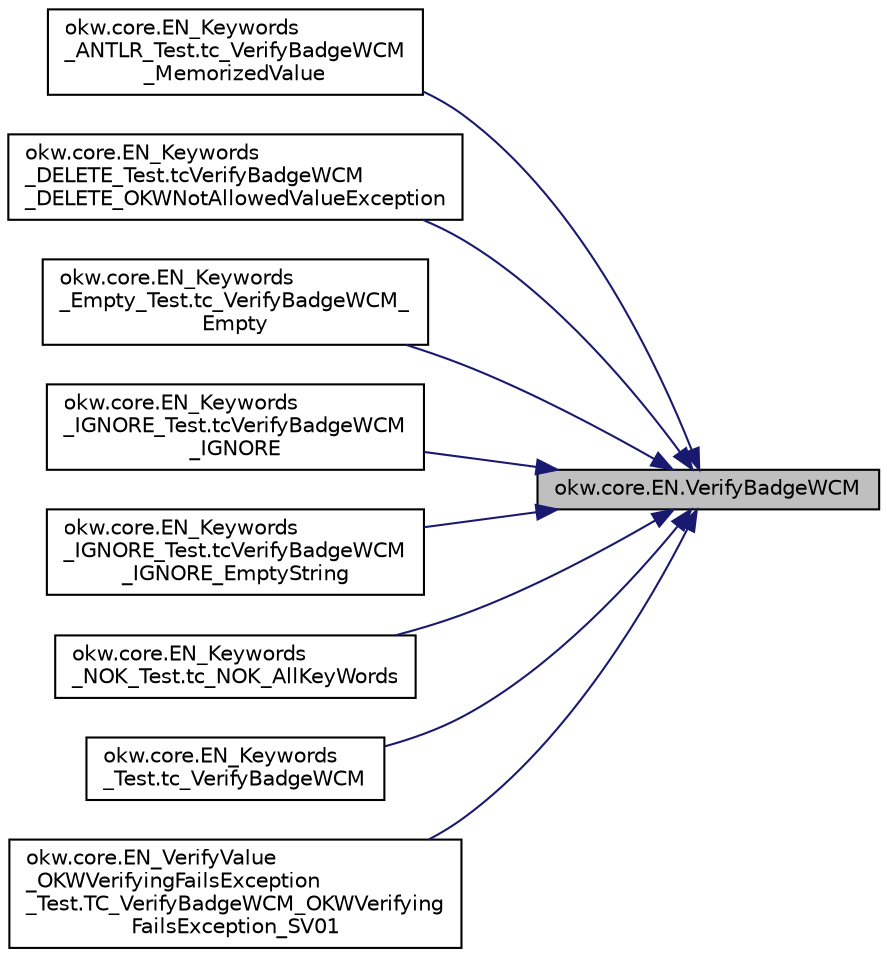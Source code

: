 digraph "okw.core.EN.VerifyBadgeWCM"
{
 // INTERACTIVE_SVG=YES
 // LATEX_PDF_SIZE
  edge [fontname="Helvetica",fontsize="10",labelfontname="Helvetica",labelfontsize="10"];
  node [fontname="Helvetica",fontsize="10",shape=record];
  rankdir="RL";
  Node3267 [label="okw.core.EN.VerifyBadgeWCM",height=0.2,width=0.4,color="black", fillcolor="grey75", style="filled", fontcolor="black",tooltip="Überprüft den Badge des Objektes ."];
  Node3267 -> Node3268 [dir="back",color="midnightblue",fontsize="10",style="solid",fontname="Helvetica"];
  Node3268 [label="okw.core.EN_Keywords\l_ANTLR_Test.tc_VerifyBadgeWCM\l_MemorizedValue",height=0.2,width=0.4,color="black", fillcolor="white", style="filled",URL="$classokw_1_1core_1_1_e_n___keywords___a_n_t_l_r___test.html#a7d329edd842b7eca070338752f1058a3",tooltip=" "];
  Node3267 -> Node3269 [dir="back",color="midnightblue",fontsize="10",style="solid",fontname="Helvetica"];
  Node3269 [label="okw.core.EN_Keywords\l_DELETE_Test.tcVerifyBadgeWCM\l_DELETE_OKWNotAllowedValueException",height=0.2,width=0.4,color="black", fillcolor="white", style="filled",URL="$classokw_1_1core_1_1_e_n___keywords___d_e_l_e_t_e___test.html#aa182f596d7ca9c9c9d4363423d19542d",tooltip="Kurzbeschreibung."];
  Node3267 -> Node3270 [dir="back",color="midnightblue",fontsize="10",style="solid",fontname="Helvetica"];
  Node3270 [label="okw.core.EN_Keywords\l_Empty_Test.tc_VerifyBadgeWCM_\lEmpty",height=0.2,width=0.4,color="black", fillcolor="white", style="filled",URL="$classokw_1_1core_1_1_e_n___keywords___empty___test.html#ade9b2bfad59ad12113ab8474ce2b266e",tooltip="Prüft \"${EMPTY}\" für das Schlüsslewort VerifyBadge(string,string)"];
  Node3267 -> Node3271 [dir="back",color="midnightblue",fontsize="10",style="solid",fontname="Helvetica"];
  Node3271 [label="okw.core.EN_Keywords\l_IGNORE_Test.tcVerifyBadgeWCM\l_IGNORE",height=0.2,width=0.4,color="black", fillcolor="white", style="filled",URL="$classokw_1_1core_1_1_e_n___keywords___i_g_n_o_r_e___test.html#a466d6e699fc30ddf852e74e64206e1ed",tooltip=" "];
  Node3267 -> Node3272 [dir="back",color="midnightblue",fontsize="10",style="solid",fontname="Helvetica"];
  Node3272 [label="okw.core.EN_Keywords\l_IGNORE_Test.tcVerifyBadgeWCM\l_IGNORE_EmptyString",height=0.2,width=0.4,color="black", fillcolor="white", style="filled",URL="$classokw_1_1core_1_1_e_n___keywords___i_g_n_o_r_e___test.html#afccd4dfe7b8c1b69c2d96cd34b1c8bc0",tooltip=" "];
  Node3267 -> Node3273 [dir="back",color="midnightblue",fontsize="10",style="solid",fontname="Helvetica"];
  Node3273 [label="okw.core.EN_Keywords\l_NOK_Test.tc_NOK_AllKeyWords",height=0.2,width=0.4,color="black", fillcolor="white", style="filled",URL="$classokw_1_1core_1_1_e_n___keywords___n_o_k___test.html#a81a960a2341dfb0e27da7871291c84dc",tooltip="Prüft methoden aufruf für einen einfachen Click."];
  Node3267 -> Node3274 [dir="back",color="midnightblue",fontsize="10",style="solid",fontname="Helvetica"];
  Node3274 [label="okw.core.EN_Keywords\l_Test.tc_VerifyBadgeWCM",height=0.2,width=0.4,color="black", fillcolor="white", style="filled",URL="$classokw_1_1core_1_1_e_n___keywords___test.html#a89d0d7f1a85597637418744a760a1343",tooltip="\"Normaler\" Testfall für das Schlüsselwort EN.VerifyLabelWCM(String,String)."];
  Node3267 -> Node3275 [dir="back",color="midnightblue",fontsize="10",style="solid",fontname="Helvetica"];
  Node3275 [label="okw.core.EN_VerifyValue\l_OKWVerifyingFailsException\l_Test.TC_VerifyBadgeWCM_OKWVerifying\lFailsException_SV01",height=0.2,width=0.4,color="black", fillcolor="white", style="filled",URL="$classokw_1_1core_1_1_e_n___verify_value___o_k_w_verifying_fails_exception___test.html#ae69f203fd1e8596e90a541efc5f35923",tooltip="Test auf das fehlerwerfen von VerifyBadge."];
}
